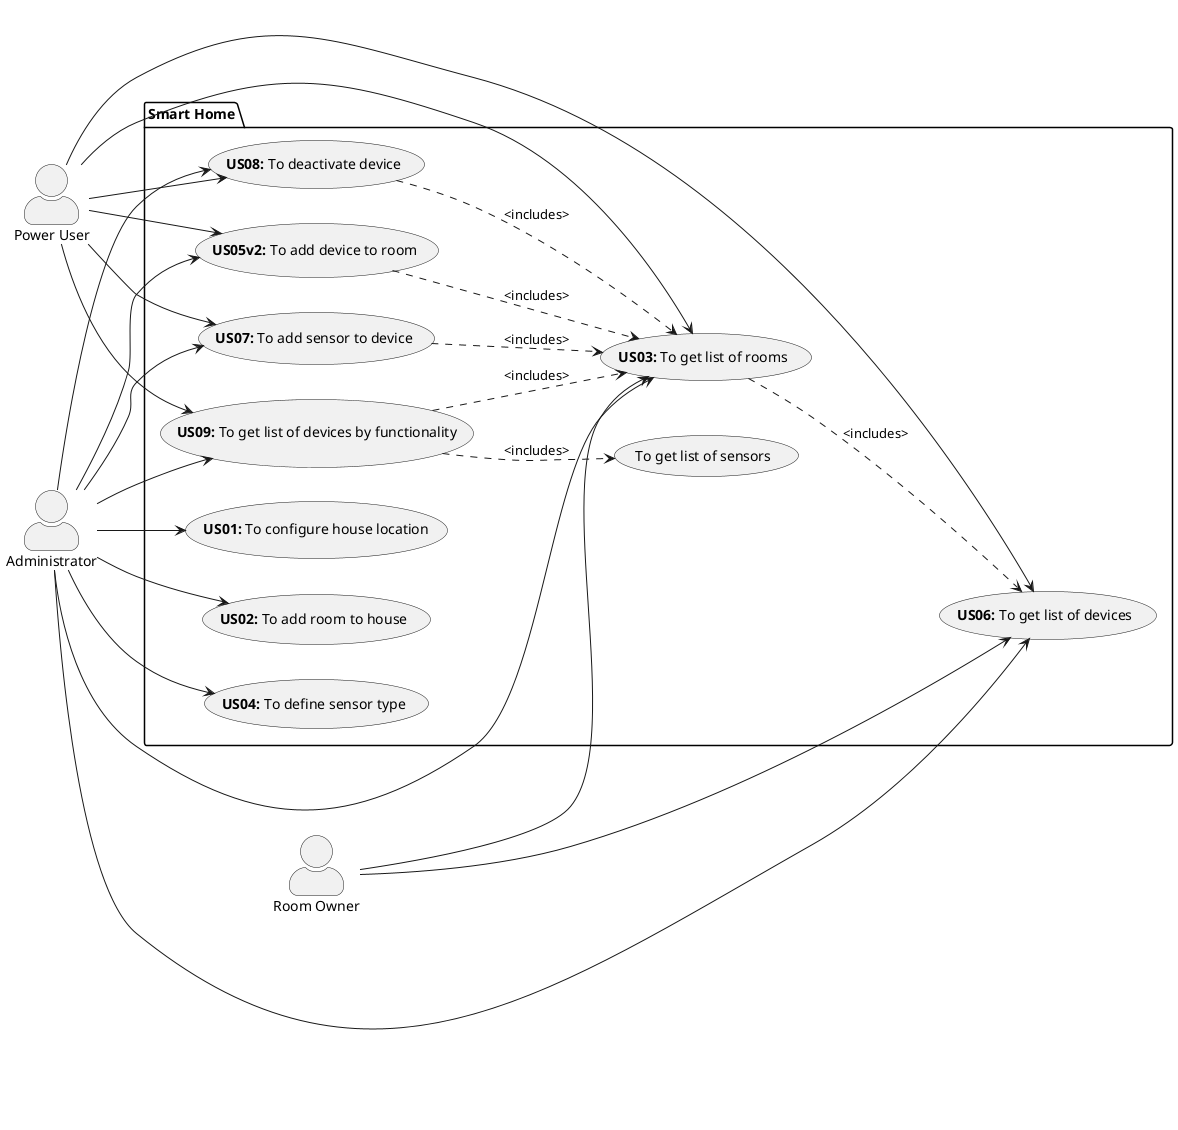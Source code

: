 @startuml

skinparam actorStyle awesome
left to right direction

actor "Administrator" as A
actor "Power User" as PU
actor "Room Owner" as RO

package "Smart Home" {
  usecase "<b>US01:</b> To configure house location" as UC1
  usecase "<b>US02:</b> To add room to house" as UC2
  usecase "<b>US03:</b> To get list of rooms" as UC3
  usecase "<b>US04:</b> To define sensor type" as UC4
  usecase "<b>US05v2:</b> To add device to room" as UC5v2
  usecase "<b>US06:</b> To get list of devices" as UC6
  usecase "<b>US07:</b> To add sensor to device" as UC7
  usecase "<b>US08:</b> To deactivate device" as UC8
  usecase "<b>US09:</b> To get list of devices by functionality" as UC9
  usecase "To get list of sensors" as LS


  UC3 ..> UC6: <includes>
  UC5v2 ..> UC3: <includes>
  UC7 ..> UC3: <includes>
 
  UC8 ..> UC3: <includes>
  UC9 ..> UC3: <includes>
  UC9 ..> LS: <includes>
}

A --> UC1
A --> UC2
A --> UC3
A --> UC4
A --> UC5v2
A --> UC6
A --> UC7
A --> UC8
A --> UC9

PU --> UC3
PU --> UC5v2
PU --> UC6
PU --> UC7
PU --> UC8
PU --> UC9

RO --> UC3
RO --> UC6

@enduml